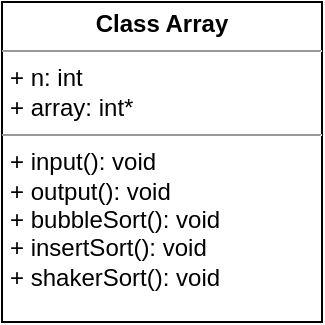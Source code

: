 <mxfile>
    <diagram id="-0ve-d707CJSVeqjlcce" name="Page-1">
        <mxGraphModel dx="870" dy="443" grid="1" gridSize="10" guides="1" tooltips="1" connect="1" arrows="1" fold="1" page="1" pageScale="1" pageWidth="850" pageHeight="1100" math="0" shadow="0">
            <root>
                <mxCell id="0"/>
                <mxCell id="1" parent="0"/>
                <mxCell id="2" value="&lt;p style=&quot;margin: 0px ; margin-top: 4px ; text-align: center&quot;&gt;&lt;b&gt;Class Array&lt;/b&gt;&lt;/p&gt;&lt;hr size=&quot;1&quot;&gt;&lt;p style=&quot;margin: 0px ; margin-left: 4px&quot;&gt;+ n: int&lt;/p&gt;&lt;p style=&quot;margin: 0px ; margin-left: 4px&quot;&gt;+ array: int*&lt;/p&gt;&lt;hr size=&quot;1&quot;&gt;&lt;p style=&quot;margin: 0px ; margin-left: 4px&quot;&gt;+ input(): void&lt;/p&gt;&lt;p style=&quot;margin: 0px ; margin-left: 4px&quot;&gt;+ output(): void&lt;/p&gt;&lt;p style=&quot;margin: 0px ; margin-left: 4px&quot;&gt;+ bubbleSort(): void&lt;/p&gt;&lt;p style=&quot;margin: 0px ; margin-left: 4px&quot;&gt;+ insertSort(): void&lt;/p&gt;&lt;p style=&quot;margin: 0px ; margin-left: 4px&quot;&gt;+ shakerSort(): void&lt;/p&gt;" style="verticalAlign=top;align=left;overflow=fill;fontSize=12;fontFamily=Helvetica;html=1;" vertex="1" parent="1">
                    <mxGeometry x="340" y="190" width="160" height="160" as="geometry"/>
                </mxCell>
            </root>
        </mxGraphModel>
    </diagram>
</mxfile>